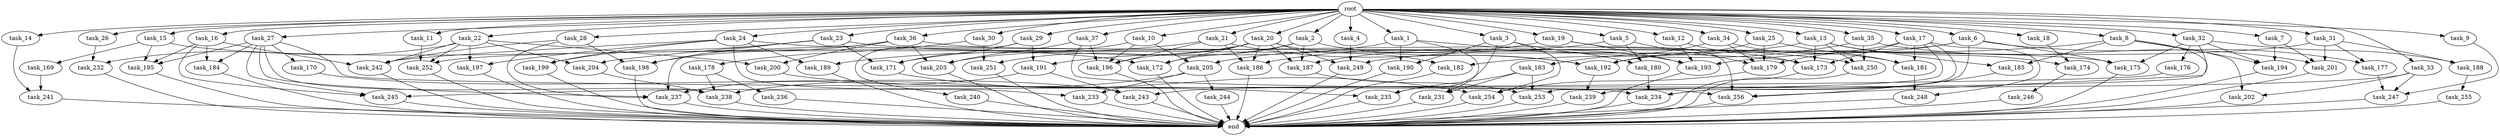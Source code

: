 digraph G {
  task_12 [size="2.048000"];
  task_199 [size="1872605741.056000"];
  task_36 [size="2.048000"];
  task_253 [size="2164663517.184000"];
  task_19 [size="2.048000"];
  task_249 [size="2095944040.448000"];
  task_196 [size="2491081031.680000"];
  root [size="0.000000"];
  task_10 [size="2.048000"];
  task_18 [size="2.048000"];
  task_1 [size="2.048000"];
  task_189 [size="773094113.280000"];
  task_183 [size="68719476.736000"];
  task_4 [size="2.048000"];
  task_33 [size="2.048000"];
  task_235 [size="4501125726.208000"];
  task_234 [size="1769526525.952000"];
  task_22 [size="2.048000"];
  task_205 [size="893353197.568000"];
  task_15 [size="2.048000"];
  task_5 [size="2.048000"];
  end [size="0.000000"];
  task_246 [size="1391569403.904000"];
  task_14 [size="2.048000"];
  task_256 [size="1958505086.976000"];
  task_244 [size="841813590.016000"];
  task_252 [size="1047972020.224000"];
  task_241 [size="1941325217.792000"];
  task_16 [size="2.048000"];
  task_7 [size="2.048000"];
  task_242 [size="773094113.280000"];
  task_27 [size="2.048000"];
  task_203 [size="1322849927.168000"];
  task_26 [size="2.048000"];
  task_177 [size="1460288880.640000"];
  task_239 [size="429496729.600000"];
  task_254 [size="2078764171.264000"];
  task_176 [size="618475290.624000"];
  task_30 [size="2.048000"];
  task_245 [size="858993459.200000"];
  task_172 [size="1425929142.272000"];
  task_200 [size="343597383.680000"];
  task_171 [size="2954937499.648000"];
  task_197 [size="429496729.600000"];
  task_179 [size="2095944040.448000"];
  task_255 [size="841813590.016000"];
  task_173 [size="2456721293.312000"];
  task_192 [size="3384434229.248000"];
  task_204 [size="1992864825.344000"];
  task_231 [size="3109556322.304000"];
  task_201 [size="1958505086.976000"];
  task_17 [size="2.048000"];
  task_169 [size="841813590.016000"];
  task_236 [size="154618822.656000"];
  task_31 [size="2.048000"];
  task_170 [size="154618822.656000"];
  task_193 [size="2576980377.600000"];
  task_194 [size="1047972020.224000"];
  task_2 [size="2.048000"];
  task_237 [size="2010044694.528000"];
  task_35 [size="2.048000"];
  task_3 [size="2.048000"];
  task_187 [size="2302102470.656000"];
  task_247 [size="1168231104.512000"];
  task_181 [size="1941325217.792000"];
  task_232 [size="893353197.568000"];
  task_184 [size="429496729.600000"];
  task_8 [size="2.048000"];
  task_191 [size="2336462209.024000"];
  task_29 [size="2.048000"];
  task_198 [size="1855425871.872000"];
  task_21 [size="2.048000"];
  task_28 [size="2.048000"];
  task_175 [size="1305670057.984000"];
  task_182 [size="996432412.672000"];
  task_233 [size="996432412.672000"];
  task_23 [size="2.048000"];
  task_190 [size="3109556322.304000"];
  task_6 [size="2.048000"];
  task_32 [size="2.048000"];
  task_188 [size="1460288880.640000"];
  task_250 [size="4277787426.816000"];
  task_20 [size="2.048000"];
  task_243 [size="3384434229.248000"];
  task_238 [size="1219770712.064000"];
  task_9 [size="2.048000"];
  task_37 [size="2.048000"];
  task_180 [size="1546188226.560000"];
  task_248 [size="309237645.312000"];
  task_195 [size="1271310319.616000"];
  task_185 [size="1872605741.056000"];
  task_186 [size="927712935.936000"];
  task_34 [size="2.048000"];
  task_240 [size="618475290.624000"];
  task_202 [size="429496729.600000"];
  task_25 [size="2.048000"];
  task_174 [size="3109556322.304000"];
  task_178 [size="1717986918.400000"];
  task_13 [size="2.048000"];
  task_251 [size="2147483648.000000"];
  task_24 [size="2.048000"];
  task_11 [size="2.048000"];

  task_12 -> task_173 [size="209715200.000000"];
  task_12 -> task_193 [size="209715200.000000"];
  task_199 -> end [size="1.000000"];
  task_36 -> task_175 [size="33554432.000000"];
  task_36 -> task_203 [size="33554432.000000"];
  task_36 -> task_198 [size="33554432.000000"];
  task_36 -> task_200 [size="33554432.000000"];
  task_36 -> task_237 [size="33554432.000000"];
  task_253 -> end [size="1.000000"];
  task_19 -> task_205 [size="134217728.000000"];
  task_19 -> task_256 [size="134217728.000000"];
  task_19 -> task_193 [size="134217728.000000"];
  task_249 -> end [size="1.000000"];
  task_196 -> end [size="1.000000"];
  root -> task_12 [size="1.000000"];
  root -> task_35 [size="1.000000"];
  root -> task_14 [size="1.000000"];
  root -> task_36 [size="1.000000"];
  root -> task_37 [size="1.000000"];
  root -> task_6 [size="1.000000"];
  root -> task_32 [size="1.000000"];
  root -> task_19 [size="1.000000"];
  root -> task_20 [size="1.000000"];
  root -> task_16 [size="1.000000"];
  root -> task_9 [size="1.000000"];
  root -> task_31 [size="1.000000"];
  root -> task_10 [size="1.000000"];
  root -> task_1 [size="1.000000"];
  root -> task_18 [size="1.000000"];
  root -> task_5 [size="1.000000"];
  root -> task_2 [size="1.000000"];
  root -> task_4 [size="1.000000"];
  root -> task_27 [size="1.000000"];
  root -> task_11 [size="1.000000"];
  root -> task_23 [size="1.000000"];
  root -> task_3 [size="1.000000"];
  root -> task_26 [size="1.000000"];
  root -> task_7 [size="1.000000"];
  root -> task_34 [size="1.000000"];
  root -> task_17 [size="1.000000"];
  root -> task_33 [size="1.000000"];
  root -> task_15 [size="1.000000"];
  root -> task_22 [size="1.000000"];
  root -> task_29 [size="1.000000"];
  root -> task_8 [size="1.000000"];
  root -> task_30 [size="1.000000"];
  root -> task_13 [size="1.000000"];
  root -> task_25 [size="1.000000"];
  root -> task_24 [size="1.000000"];
  root -> task_21 [size="1.000000"];
  root -> task_28 [size="1.000000"];
  task_10 -> task_205 [size="301989888.000000"];
  task_10 -> task_196 [size="301989888.000000"];
  task_10 -> task_171 [size="301989888.000000"];
  task_18 -> task_174 [size="679477248.000000"];
  task_1 -> task_190 [size="838860800.000000"];
  task_1 -> task_191 [size="838860800.000000"];
  task_1 -> task_231 [size="838860800.000000"];
  task_1 -> task_193 [size="838860800.000000"];
  task_189 -> end [size="1.000000"];
  task_183 -> task_235 [size="679477248.000000"];
  task_183 -> task_253 [size="679477248.000000"];
  task_183 -> task_231 [size="679477248.000000"];
  task_4 -> task_249 [size="536870912.000000"];
  task_33 -> task_247 [size="134217728.000000"];
  task_33 -> task_202 [size="134217728.000000"];
  task_33 -> task_243 [size="134217728.000000"];
  task_235 -> end [size="1.000000"];
  task_234 -> end [size="1.000000"];
  task_22 -> task_197 [size="134217728.000000"];
  task_22 -> task_232 [size="134217728.000000"];
  task_22 -> task_252 [size="134217728.000000"];
  task_22 -> task_242 [size="134217728.000000"];
  task_22 -> task_200 [size="134217728.000000"];
  task_22 -> task_204 [size="134217728.000000"];
  task_205 -> task_244 [size="411041792.000000"];
  task_205 -> task_233 [size="411041792.000000"];
  task_205 -> task_238 [size="411041792.000000"];
  task_15 -> task_172 [size="411041792.000000"];
  task_15 -> task_169 [size="411041792.000000"];
  task_15 -> task_195 [size="411041792.000000"];
  task_5 -> task_180 [size="75497472.000000"];
  task_5 -> task_186 [size="75497472.000000"];
  task_5 -> task_179 [size="75497472.000000"];
  task_246 -> end [size="1.000000"];
  task_14 -> task_241 [size="411041792.000000"];
  task_256 -> end [size="1.000000"];
  task_244 -> end [size="1.000000"];
  task_252 -> end [size="1.000000"];
  task_241 -> end [size="1.000000"];
  task_16 -> task_245 [size="134217728.000000"];
  task_16 -> task_184 [size="134217728.000000"];
  task_16 -> task_195 [size="134217728.000000"];
  task_16 -> task_242 [size="134217728.000000"];
  task_7 -> task_201 [size="134217728.000000"];
  task_7 -> task_194 [size="134217728.000000"];
  task_242 -> end [size="1.000000"];
  task_27 -> task_170 [size="75497472.000000"];
  task_27 -> task_184 [size="75497472.000000"];
  task_27 -> task_238 [size="75497472.000000"];
  task_27 -> task_237 [size="75497472.000000"];
  task_27 -> task_245 [size="75497472.000000"];
  task_27 -> task_195 [size="75497472.000000"];
  task_27 -> task_234 [size="75497472.000000"];
  task_203 -> end [size="1.000000"];
  task_26 -> task_232 [size="301989888.000000"];
  task_177 -> task_247 [size="301989888.000000"];
  task_239 -> end [size="1.000000"];
  task_254 -> end [size="1.000000"];
  task_176 -> task_245 [size="209715200.000000"];
  task_30 -> task_251 [size="838860800.000000"];
  task_30 -> task_178 [size="838860800.000000"];
  task_245 -> end [size="1.000000"];
  task_172 -> end [size="1.000000"];
  task_200 -> task_235 [size="838860800.000000"];
  task_171 -> task_254 [size="33554432.000000"];
  task_197 -> end [size="1.000000"];
  task_179 -> task_254 [size="301989888.000000"];
  task_255 -> end [size="1.000000"];
  task_173 -> end [size="1.000000"];
  task_192 -> task_239 [size="134217728.000000"];
  task_204 -> task_238 [size="33554432.000000"];
  task_231 -> end [size="1.000000"];
  task_201 -> end [size="1.000000"];
  task_17 -> task_234 [size="75497472.000000"];
  task_17 -> task_173 [size="75497472.000000"];
  task_17 -> task_179 [size="75497472.000000"];
  task_17 -> task_248 [size="75497472.000000"];
  task_17 -> task_239 [size="75497472.000000"];
  task_17 -> task_181 [size="75497472.000000"];
  task_169 -> task_241 [size="536870912.000000"];
  task_236 -> end [size="1.000000"];
  task_31 -> task_201 [size="411041792.000000"];
  task_31 -> task_177 [size="411041792.000000"];
  task_31 -> task_188 [size="411041792.000000"];
  task_31 -> task_249 [size="411041792.000000"];
  task_170 -> task_243 [size="679477248.000000"];
  task_193 -> end [size="1.000000"];
  task_194 -> end [size="1.000000"];
  task_2 -> task_187 [size="209715200.000000"];
  task_2 -> task_172 [size="209715200.000000"];
  task_2 -> task_192 [size="209715200.000000"];
  task_2 -> task_251 [size="209715200.000000"];
  task_237 -> end [size="1.000000"];
  task_35 -> task_201 [size="411041792.000000"];
  task_35 -> task_182 [size="411041792.000000"];
  task_35 -> task_250 [size="411041792.000000"];
  task_3 -> task_180 [size="679477248.000000"];
  task_3 -> task_190 [size="679477248.000000"];
  task_3 -> task_235 [size="679477248.000000"];
  task_3 -> task_254 [size="679477248.000000"];
  task_187 -> task_253 [size="75497472.000000"];
  task_247 -> end [size="1.000000"];
  task_181 -> task_248 [size="75497472.000000"];
  task_232 -> end [size="1.000000"];
  task_184 -> end [size="1.000000"];
  task_8 -> task_256 [size="75497472.000000"];
  task_8 -> task_202 [size="75497472.000000"];
  task_8 -> task_194 [size="75497472.000000"];
  task_8 -> task_185 [size="75497472.000000"];
  task_8 -> task_193 [size="75497472.000000"];
  task_191 -> task_243 [size="838860800.000000"];
  task_191 -> task_237 [size="838860800.000000"];
  task_29 -> task_240 [size="301989888.000000"];
  task_29 -> task_191 [size="301989888.000000"];
  task_29 -> task_171 [size="301989888.000000"];
  task_198 -> end [size="1.000000"];
  task_21 -> task_196 [size="301989888.000000"];
  task_21 -> task_192 [size="301989888.000000"];
  task_21 -> task_186 [size="301989888.000000"];
  task_21 -> task_189 [size="301989888.000000"];
  task_28 -> task_198 [size="33554432.000000"];
  task_28 -> task_242 [size="33554432.000000"];
  task_28 -> task_237 [size="33554432.000000"];
  task_175 -> end [size="1.000000"];
  task_182 -> end [size="1.000000"];
  task_233 -> end [size="1.000000"];
  task_23 -> task_250 [size="838860800.000000"];
  task_23 -> task_171 [size="838860800.000000"];
  task_23 -> task_198 [size="838860800.000000"];
  task_23 -> task_204 [size="838860800.000000"];
  task_23 -> task_199 [size="838860800.000000"];
  task_190 -> end [size="1.000000"];
  task_6 -> task_252 [size="301989888.000000"];
  task_6 -> task_175 [size="301989888.000000"];
  task_6 -> task_234 [size="301989888.000000"];
  task_6 -> task_192 [size="301989888.000000"];
  task_6 -> task_177 [size="301989888.000000"];
  task_32 -> task_175 [size="301989888.000000"];
  task_32 -> task_188 [size="301989888.000000"];
  task_32 -> task_194 [size="301989888.000000"];
  task_32 -> task_253 [size="301989888.000000"];
  task_32 -> task_176 [size="301989888.000000"];
  task_188 -> task_255 [size="411041792.000000"];
  task_250 -> end [size="1.000000"];
  task_20 -> task_182 [size="75497472.000000"];
  task_20 -> task_196 [size="75497472.000000"];
  task_20 -> task_203 [size="75497472.000000"];
  task_20 -> task_186 [size="75497472.000000"];
  task_20 -> task_249 [size="75497472.000000"];
  task_20 -> task_187 [size="75497472.000000"];
  task_20 -> task_172 [size="75497472.000000"];
  task_243 -> end [size="1.000000"];
  task_238 -> end [size="1.000000"];
  task_9 -> task_247 [size="134217728.000000"];
  task_37 -> task_256 [size="536870912.000000"];
  task_37 -> task_196 [size="536870912.000000"];
  task_37 -> task_203 [size="536870912.000000"];
  task_180 -> task_234 [size="411041792.000000"];
  task_248 -> end [size="1.000000"];
  task_195 -> end [size="1.000000"];
  task_185 -> task_256 [size="209715200.000000"];
  task_186 -> end [size="1.000000"];
  task_34 -> task_183 [size="33554432.000000"];
  task_34 -> task_179 [size="33554432.000000"];
  task_34 -> task_181 [size="33554432.000000"];
  task_240 -> end [size="1.000000"];
  task_202 -> end [size="1.000000"];
  task_25 -> task_192 [size="838860800.000000"];
  task_25 -> task_179 [size="838860800.000000"];
  task_25 -> task_181 [size="838860800.000000"];
  task_174 -> task_246 [size="679477248.000000"];
  task_178 -> task_236 [size="75497472.000000"];
  task_178 -> task_238 [size="75497472.000000"];
  task_13 -> task_187 [size="838860800.000000"];
  task_13 -> task_250 [size="838860800.000000"];
  task_13 -> task_173 [size="838860800.000000"];
  task_13 -> task_174 [size="838860800.000000"];
  task_13 -> task_185 [size="838860800.000000"];
  task_251 -> end [size="1.000000"];
  task_24 -> task_197 [size="75497472.000000"];
  task_24 -> task_173 [size="75497472.000000"];
  task_24 -> task_199 [size="75497472.000000"];
  task_24 -> task_242 [size="75497472.000000"];
  task_24 -> task_189 [size="75497472.000000"];
  task_24 -> task_233 [size="75497472.000000"];
  task_11 -> task_252 [size="75497472.000000"];
}
